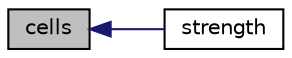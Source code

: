 digraph "cells"
{
  bgcolor="transparent";
  edge [fontname="Helvetica",fontsize="10",labelfontname="Helvetica",labelfontsize="10"];
  node [fontname="Helvetica",fontsize="10",shape=record];
  rankdir="LR";
  Node858 [label="cells",height=0.2,width=0.4,color="black", fillcolor="grey75", style="filled", fontcolor="black"];
  Node858 -> Node859 [dir="back",color="midnightblue",fontsize="10",style="solid",fontname="Helvetica"];
  Node859 [label="strength",height=0.2,width=0.4,color="black",URL="$a22601.html#a9ae7272e5c0a7c014af16f9a87039a24"];
}
